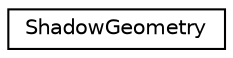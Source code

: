 digraph "Graphical Class Hierarchy"
{
 // LATEX_PDF_SIZE
  edge [fontname="Helvetica",fontsize="10",labelfontname="Helvetica",labelfontsize="10"];
  node [fontname="Helvetica",fontsize="10",shape=record];
  rankdir="LR";
  Node0 [label="ShadowGeometry",height=0.2,width=0.4,color="black", fillcolor="white", style="filled",URL="$structShadowGeometry.html",tooltip=" "];
}
